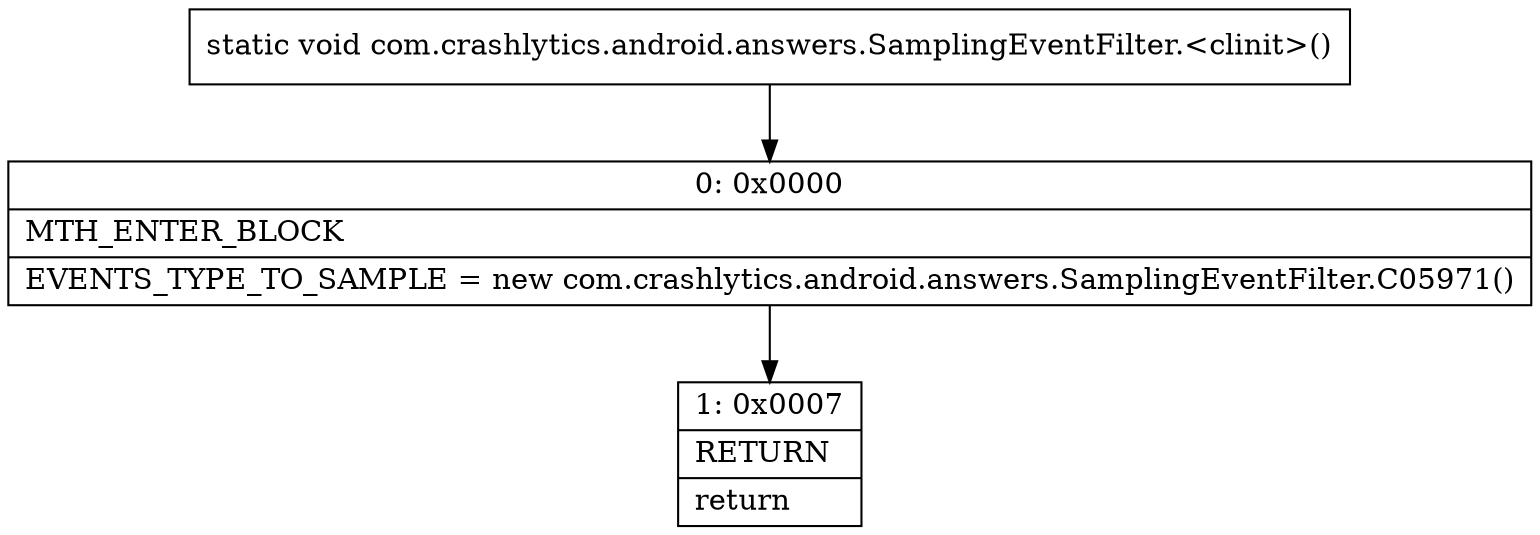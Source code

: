 digraph "CFG forcom.crashlytics.android.answers.SamplingEventFilter.\<clinit\>()V" {
Node_0 [shape=record,label="{0\:\ 0x0000|MTH_ENTER_BLOCK\l|EVENTS_TYPE_TO_SAMPLE = new com.crashlytics.android.answers.SamplingEventFilter.C05971()\l}"];
Node_1 [shape=record,label="{1\:\ 0x0007|RETURN\l|return\l}"];
MethodNode[shape=record,label="{static void com.crashlytics.android.answers.SamplingEventFilter.\<clinit\>() }"];
MethodNode -> Node_0;
Node_0 -> Node_1;
}

